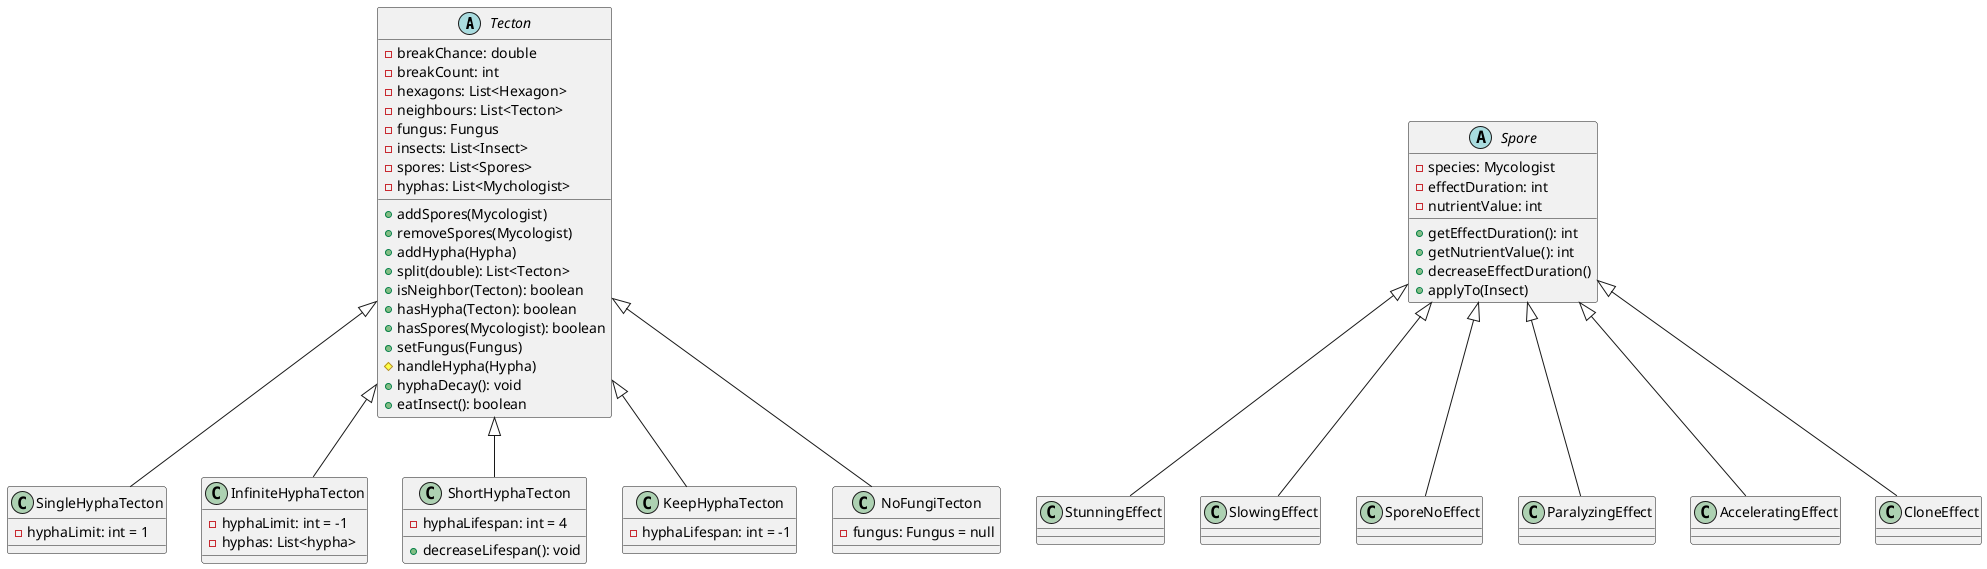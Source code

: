 @startuml

abstract class Tecton {
    - breakChance: double
    - breakCount: int
    - hexagons: List<Hexagon>
    - neighbours: List<Tecton>
    - fungus: Fungus
    - insects: List<Insect>
    - spores: List<Spores>
    - hyphas: List<Mychologist>
    + addSpores(Mycologist)
    + removeSpores(Mycologist)
    + addHypha(Hypha)
    + split(double): List<Tecton>
    + isNeighbor(Tecton): boolean
    + hasHypha(Tecton): boolean
    + hasSpores(Mycologist): boolean
    + setFungus(Fungus)
    # handleHypha(Hypha)
    + hyphaDecay(): void
    + eatInsect(): boolean
}
class SingleHyphaTecton extends Tecton{
    - hyphaLimit: int = 1
}
class InfiniteHyphaTecton  extends Tecton{
    - hyphaLimit: int = -1
    - hyphas: List<hypha>
}
class ShortHyphaTecton  extends Tecton{
    - hyphaLifespan: int = 4
    + decreaseLifespan(): void 
}
class KeepHyphaTecton extends Tecton{ 
    - hyphaLifespan: int = -1
}
class NoFungiTecton extends Tecton{
    - fungus: Fungus = null
}


abstract class Spore {
    - species: Mycologist
    - effectDuration: int
    - nutrientValue: int
    + getEffectDuration(): int
    + getNutrientValue(): int
    + decreaseEffectDuration()
    + applyTo(Insect)
}

class StunningEffect extends Spore
class SlowingEffect extends Spore
class SporeNoEffect extends Spore
class ParalyzingEffect extends Spore
class AcceleratingEffect extends Spore
class CloneEffect extends Spore

@enduml